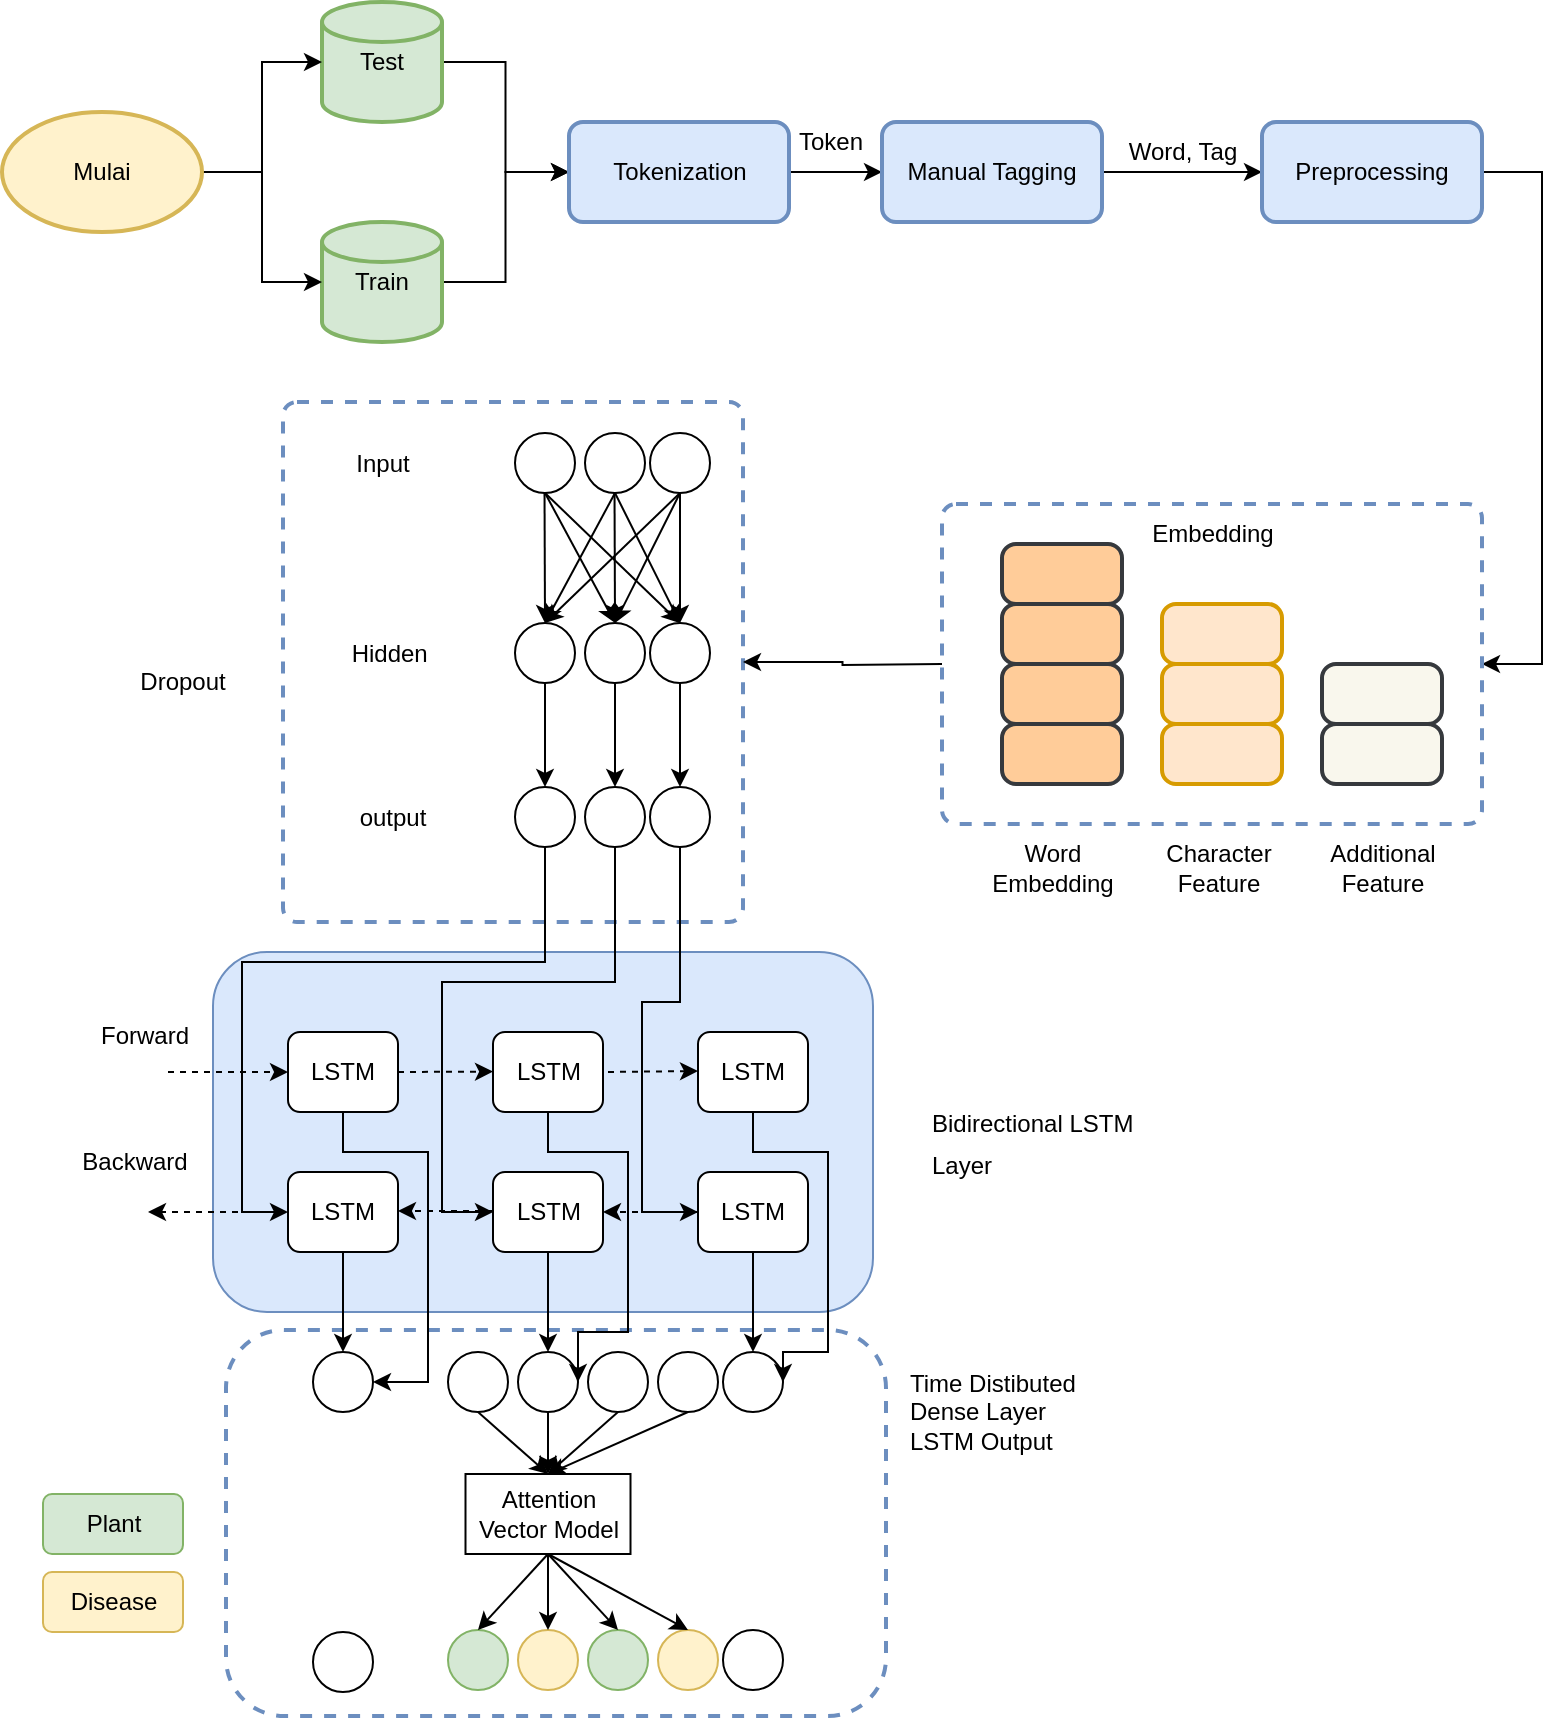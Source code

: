 <mxfile version="20.1.1" type="google"><diagram id="WOP3YmPc7tEq2vHC5dIY" name="Page-1"><mxGraphModel grid="1" page="1" gridSize="10" guides="1" tooltips="1" connect="1" arrows="1" fold="1" pageScale="1" pageWidth="827" pageHeight="1169" math="0" shadow="0"><root><mxCell id="0"/><mxCell id="1" parent="0"/><mxCell id="qKGQTjoYKucu6O2Z7abk-1" value="" style="rounded=1;whiteSpace=wrap;html=1;absoluteArcSize=1;arcSize=14;strokeWidth=2;fillColor=none;strokeColor=#6c8ebf;dashed=1;" vertex="1" parent="1"><mxGeometry x="160.5" y="220" width="230" height="260" as="geometry"/></mxCell><mxCell id="qKGQTjoYKucu6O2Z7abk-2" style="edgeStyle=orthogonalEdgeStyle;rounded=0;orthogonalLoop=1;jettySize=auto;html=1;" edge="1" parent="1" source="qKGQTjoYKucu6O2Z7abk-3" target="qKGQTjoYKucu6O2Z7abk-7"><mxGeometry relative="1" as="geometry"/></mxCell><mxCell id="qKGQTjoYKucu6O2Z7abk-3" value="Test" style="strokeWidth=2;html=1;shape=mxgraph.flowchart.database;whiteSpace=wrap;fillColor=#d5e8d4;strokeColor=#82b366;" vertex="1" parent="1"><mxGeometry x="180" y="20" width="60" height="60" as="geometry"/></mxCell><mxCell id="qKGQTjoYKucu6O2Z7abk-4" style="edgeStyle=orthogonalEdgeStyle;rounded=0;orthogonalLoop=1;jettySize=auto;html=1;entryX=0;entryY=0.5;entryDx=0;entryDy=0;" edge="1" parent="1" source="qKGQTjoYKucu6O2Z7abk-5" target="qKGQTjoYKucu6O2Z7abk-7"><mxGeometry relative="1" as="geometry"/></mxCell><mxCell id="qKGQTjoYKucu6O2Z7abk-5" value="Train" style="strokeWidth=2;html=1;shape=mxgraph.flowchart.database;whiteSpace=wrap;fillColor=#d5e8d4;strokeColor=#82b366;" vertex="1" parent="1"><mxGeometry x="180" y="130" width="60" height="60" as="geometry"/></mxCell><mxCell id="qKGQTjoYKucu6O2Z7abk-6" value="" style="edgeStyle=orthogonalEdgeStyle;rounded=0;orthogonalLoop=1;jettySize=auto;html=1;" edge="1" parent="1" source="qKGQTjoYKucu6O2Z7abk-7" target="qKGQTjoYKucu6O2Z7abk-9"><mxGeometry relative="1" as="geometry"/></mxCell><mxCell id="qKGQTjoYKucu6O2Z7abk-7" value="Tokenization" style="rounded=1;whiteSpace=wrap;html=1;absoluteArcSize=1;arcSize=14;strokeWidth=2;fillColor=#dae8fc;strokeColor=#6c8ebf;" vertex="1" parent="1"><mxGeometry x="303.5" y="80" width="110" height="50" as="geometry"/></mxCell><mxCell id="qKGQTjoYKucu6O2Z7abk-8" value="" style="edgeStyle=orthogonalEdgeStyle;rounded=0;orthogonalLoop=1;jettySize=auto;html=1;" edge="1" parent="1" source="qKGQTjoYKucu6O2Z7abk-9"><mxGeometry relative="1" as="geometry"><mxPoint x="650" y="105" as="targetPoint"/></mxGeometry></mxCell><mxCell id="qKGQTjoYKucu6O2Z7abk-9" value="Manual Tagging" style="rounded=1;whiteSpace=wrap;html=1;absoluteArcSize=1;arcSize=14;strokeWidth=2;fillColor=#dae8fc;strokeColor=#6c8ebf;" vertex="1" parent="1"><mxGeometry x="460" y="80" width="110" height="50" as="geometry"/></mxCell><mxCell id="qKGQTjoYKucu6O2Z7abk-10" style="edgeStyle=orthogonalEdgeStyle;rounded=0;orthogonalLoop=1;jettySize=auto;html=1;" edge="1" parent="1" target="qKGQTjoYKucu6O2Z7abk-1"><mxGeometry relative="1" as="geometry"><mxPoint x="490" y="351" as="sourcePoint"/></mxGeometry></mxCell><mxCell id="qKGQTjoYKucu6O2Z7abk-11" value="" style="rounded=1;whiteSpace=wrap;html=1;absoluteArcSize=1;arcSize=14;strokeWidth=2;fillColor=#ffcc99;strokeColor=#36393d;" vertex="1" parent="1"><mxGeometry x="520" y="291" width="60" height="30" as="geometry"/></mxCell><mxCell id="qKGQTjoYKucu6O2Z7abk-12" value="" style="rounded=1;whiteSpace=wrap;html=1;absoluteArcSize=1;arcSize=14;strokeWidth=2;fillColor=#ffcc99;strokeColor=#36393d;" vertex="1" parent="1"><mxGeometry x="520" y="321" width="60" height="30" as="geometry"/></mxCell><mxCell id="qKGQTjoYKucu6O2Z7abk-13" value="" style="rounded=1;whiteSpace=wrap;html=1;absoluteArcSize=1;arcSize=14;strokeWidth=2;fillColor=#ffcc99;strokeColor=#36393d;" vertex="1" parent="1"><mxGeometry x="520" y="351" width="60" height="30" as="geometry"/></mxCell><mxCell id="qKGQTjoYKucu6O2Z7abk-14" value="" style="rounded=1;whiteSpace=wrap;html=1;absoluteArcSize=1;arcSize=14;strokeWidth=2;fillColor=#ffcc99;strokeColor=#36393d;" vertex="1" parent="1"><mxGeometry x="520" y="381" width="60" height="30" as="geometry"/></mxCell><mxCell id="qKGQTjoYKucu6O2Z7abk-15" value="" style="rounded=1;whiteSpace=wrap;html=1;absoluteArcSize=1;arcSize=14;strokeWidth=2;fillColor=#ffe6cc;strokeColor=#d79b00;" vertex="1" parent="1"><mxGeometry x="600" y="321" width="60" height="30" as="geometry"/></mxCell><mxCell id="qKGQTjoYKucu6O2Z7abk-16" value="" style="rounded=1;whiteSpace=wrap;html=1;absoluteArcSize=1;arcSize=14;strokeWidth=2;fillColor=#ffe6cc;strokeColor=#d79b00;" vertex="1" parent="1"><mxGeometry x="600" y="351" width="60" height="30" as="geometry"/></mxCell><mxCell id="qKGQTjoYKucu6O2Z7abk-17" value="" style="rounded=1;whiteSpace=wrap;html=1;absoluteArcSize=1;arcSize=14;strokeWidth=2;fillColor=#ffe6cc;strokeColor=#d79b00;" vertex="1" parent="1"><mxGeometry x="600" y="381" width="60" height="30" as="geometry"/></mxCell><mxCell id="qKGQTjoYKucu6O2Z7abk-18" value="" style="rounded=1;whiteSpace=wrap;html=1;absoluteArcSize=1;arcSize=14;strokeWidth=2;fillColor=#f9f7ed;strokeColor=#36393d;" vertex="1" parent="1"><mxGeometry x="680" y="351" width="60" height="30" as="geometry"/></mxCell><mxCell id="qKGQTjoYKucu6O2Z7abk-19" value="" style="rounded=1;whiteSpace=wrap;html=1;absoluteArcSize=1;arcSize=14;strokeWidth=2;fillColor=#f9f7ed;strokeColor=#36393d;" vertex="1" parent="1"><mxGeometry x="680" y="381" width="60" height="30" as="geometry"/></mxCell><mxCell id="qKGQTjoYKucu6O2Z7abk-20" value="" style="ellipse;whiteSpace=wrap;html=1;aspect=fixed;" vertex="1" parent="1"><mxGeometry x="276.5" y="235.5" width="30" height="30" as="geometry"/></mxCell><mxCell id="qKGQTjoYKucu6O2Z7abk-21" value="" style="ellipse;whiteSpace=wrap;html=1;aspect=fixed;" vertex="1" parent="1"><mxGeometry x="311.5" y="235.5" width="30" height="30" as="geometry"/></mxCell><mxCell id="qKGQTjoYKucu6O2Z7abk-22" value="" style="ellipse;whiteSpace=wrap;html=1;aspect=fixed;" vertex="1" parent="1"><mxGeometry x="344" y="235.5" width="30" height="30" as="geometry"/></mxCell><mxCell id="qKGQTjoYKucu6O2Z7abk-23" style="edgeStyle=orthogonalEdgeStyle;rounded=0;orthogonalLoop=1;jettySize=auto;html=1;" edge="1" parent="1" source="qKGQTjoYKucu6O2Z7abk-24" target="qKGQTjoYKucu6O2Z7abk-29"><mxGeometry relative="1" as="geometry"/></mxCell><mxCell id="qKGQTjoYKucu6O2Z7abk-24" value="" style="ellipse;whiteSpace=wrap;html=1;aspect=fixed;" vertex="1" parent="1"><mxGeometry x="276.5" y="330.5" width="30" height="30" as="geometry"/></mxCell><mxCell id="qKGQTjoYKucu6O2Z7abk-25" style="edgeStyle=orthogonalEdgeStyle;rounded=0;orthogonalLoop=1;jettySize=auto;html=1;" edge="1" parent="1" source="qKGQTjoYKucu6O2Z7abk-26" target="qKGQTjoYKucu6O2Z7abk-30"><mxGeometry relative="1" as="geometry"/></mxCell><mxCell id="qKGQTjoYKucu6O2Z7abk-26" value="" style="ellipse;whiteSpace=wrap;html=1;aspect=fixed;" vertex="1" parent="1"><mxGeometry x="311.5" y="330.5" width="30" height="30" as="geometry"/></mxCell><mxCell id="qKGQTjoYKucu6O2Z7abk-27" style="edgeStyle=orthogonalEdgeStyle;rounded=0;orthogonalLoop=1;jettySize=auto;html=1;" edge="1" parent="1" source="qKGQTjoYKucu6O2Z7abk-28" target="qKGQTjoYKucu6O2Z7abk-31"><mxGeometry relative="1" as="geometry"/></mxCell><mxCell id="qKGQTjoYKucu6O2Z7abk-28" value="" style="ellipse;whiteSpace=wrap;html=1;aspect=fixed;" vertex="1" parent="1"><mxGeometry x="344" y="330.5" width="30" height="30" as="geometry"/></mxCell><mxCell id="qKGQTjoYKucu6O2Z7abk-29" value="" style="ellipse;whiteSpace=wrap;html=1;aspect=fixed;" vertex="1" parent="1"><mxGeometry x="276.5" y="412.5" width="30" height="30" as="geometry"/></mxCell><mxCell id="qKGQTjoYKucu6O2Z7abk-30" value="" style="ellipse;whiteSpace=wrap;html=1;aspect=fixed;" vertex="1" parent="1"><mxGeometry x="311.5" y="412.5" width="30" height="30" as="geometry"/></mxCell><mxCell id="qKGQTjoYKucu6O2Z7abk-31" value="" style="ellipse;whiteSpace=wrap;html=1;aspect=fixed;" vertex="1" parent="1"><mxGeometry x="344" y="412.5" width="30" height="30" as="geometry"/></mxCell><mxCell id="qKGQTjoYKucu6O2Z7abk-32" style="edgeStyle=orthogonalEdgeStyle;rounded=0;orthogonalLoop=1;jettySize=auto;html=1;entryX=0;entryY=0.5;entryDx=0;entryDy=0;entryPerimeter=0;" edge="1" parent="1" source="qKGQTjoYKucu6O2Z7abk-34" target="qKGQTjoYKucu6O2Z7abk-3"><mxGeometry relative="1" as="geometry"/></mxCell><mxCell id="qKGQTjoYKucu6O2Z7abk-33" style="edgeStyle=orthogonalEdgeStyle;rounded=0;orthogonalLoop=1;jettySize=auto;html=1;entryX=0;entryY=0.5;entryDx=0;entryDy=0;entryPerimeter=0;" edge="1" parent="1" source="qKGQTjoYKucu6O2Z7abk-34" target="qKGQTjoYKucu6O2Z7abk-5"><mxGeometry relative="1" as="geometry"/></mxCell><mxCell id="qKGQTjoYKucu6O2Z7abk-34" value="Mulai" style="strokeWidth=2;html=1;shape=mxgraph.flowchart.start_1;whiteSpace=wrap;fillColor=#fff2cc;strokeColor=#d6b656;" vertex="1" parent="1"><mxGeometry x="20" y="75" width="100" height="60" as="geometry"/></mxCell><mxCell id="qKGQTjoYKucu6O2Z7abk-35" value="" style="endArrow=classic;html=1;rounded=0;exitX=0.5;exitY=1;exitDx=0;exitDy=0;" edge="1" parent="1" source="qKGQTjoYKucu6O2Z7abk-22" target="qKGQTjoYKucu6O2Z7abk-28"><mxGeometry width="50" height="50" relative="1" as="geometry"><mxPoint x="478.5" y="460" as="sourcePoint"/><mxPoint x="528.5" y="410" as="targetPoint"/></mxGeometry></mxCell><mxCell id="qKGQTjoYKucu6O2Z7abk-36" value="" style="endArrow=classic;html=1;rounded=0;exitX=0.5;exitY=1;exitDx=0;exitDy=0;entryX=0.5;entryY=0;entryDx=0;entryDy=0;" edge="1" parent="1" target="qKGQTjoYKucu6O2Z7abk-26"><mxGeometry width="50" height="50" relative="1" as="geometry"><mxPoint x="326.26" y="265.5" as="sourcePoint"/><mxPoint x="326.26" y="359.5" as="targetPoint"/></mxGeometry></mxCell><mxCell id="qKGQTjoYKucu6O2Z7abk-37" value="" style="endArrow=classic;html=1;rounded=0;exitX=0.5;exitY=1;exitDx=0;exitDy=0;" edge="1" parent="1" target="qKGQTjoYKucu6O2Z7abk-24"><mxGeometry width="50" height="50" relative="1" as="geometry"><mxPoint x="291.26" y="265.5" as="sourcePoint"/><mxPoint x="291.26" y="359.5" as="targetPoint"/></mxGeometry></mxCell><mxCell id="qKGQTjoYKucu6O2Z7abk-38" value="" style="endArrow=classic;html=1;rounded=0;exitX=0.5;exitY=1;exitDx=0;exitDy=0;entryX=0.5;entryY=0;entryDx=0;entryDy=0;" edge="1" parent="1" source="qKGQTjoYKucu6O2Z7abk-22" target="qKGQTjoYKucu6O2Z7abk-26"><mxGeometry width="50" height="50" relative="1" as="geometry"><mxPoint x="429" y="335.5" as="sourcePoint"/><mxPoint x="429" y="429.5" as="targetPoint"/></mxGeometry></mxCell><mxCell id="qKGQTjoYKucu6O2Z7abk-39" value="" style="endArrow=classic;html=1;rounded=0;exitX=0.5;exitY=1;exitDx=0;exitDy=0;entryX=0.5;entryY=0;entryDx=0;entryDy=0;" edge="1" parent="1" source="qKGQTjoYKucu6O2Z7abk-22" target="qKGQTjoYKucu6O2Z7abk-24"><mxGeometry width="50" height="50" relative="1" as="geometry"><mxPoint x="439" y="345.5" as="sourcePoint"/><mxPoint x="439" y="439.5" as="targetPoint"/></mxGeometry></mxCell><mxCell id="qKGQTjoYKucu6O2Z7abk-40" value="" style="endArrow=classic;html=1;rounded=0;exitX=0.5;exitY=1;exitDx=0;exitDy=0;entryX=0.5;entryY=0;entryDx=0;entryDy=0;" edge="1" parent="1" source="qKGQTjoYKucu6O2Z7abk-21" target="qKGQTjoYKucu6O2Z7abk-28"><mxGeometry width="50" height="50" relative="1" as="geometry"><mxPoint x="428.5" y="293.5" as="sourcePoint"/><mxPoint x="428.5" y="387.5" as="targetPoint"/></mxGeometry></mxCell><mxCell id="qKGQTjoYKucu6O2Z7abk-41" value="" style="endArrow=classic;html=1;rounded=0;exitX=0.5;exitY=1;exitDx=0;exitDy=0;entryX=0.5;entryY=0;entryDx=0;entryDy=0;" edge="1" parent="1" source="qKGQTjoYKucu6O2Z7abk-21" target="qKGQTjoYKucu6O2Z7abk-24"><mxGeometry width="50" height="50" relative="1" as="geometry"><mxPoint x="448.5" y="293.5" as="sourcePoint"/><mxPoint x="448.5" y="387.5" as="targetPoint"/></mxGeometry></mxCell><mxCell id="qKGQTjoYKucu6O2Z7abk-42" value="" style="endArrow=classic;html=1;rounded=0;exitX=0.5;exitY=1;exitDx=0;exitDy=0;entryX=0.5;entryY=0;entryDx=0;entryDy=0;" edge="1" parent="1" source="qKGQTjoYKucu6O2Z7abk-20" target="qKGQTjoYKucu6O2Z7abk-28"><mxGeometry width="50" height="50" relative="1" as="geometry"><mxPoint x="498.5" y="343.5" as="sourcePoint"/><mxPoint x="498.5" y="437.5" as="targetPoint"/></mxGeometry></mxCell><mxCell id="qKGQTjoYKucu6O2Z7abk-43" value="" style="endArrow=classic;html=1;rounded=0;exitX=0.5;exitY=1;exitDx=0;exitDy=0;entryX=0.5;entryY=0;entryDx=0;entryDy=0;" edge="1" parent="1" source="qKGQTjoYKucu6O2Z7abk-20" target="qKGQTjoYKucu6O2Z7abk-26"><mxGeometry width="50" height="50" relative="1" as="geometry"><mxPoint x="508.5" y="353.5" as="sourcePoint"/><mxPoint x="508.5" y="447.5" as="targetPoint"/></mxGeometry></mxCell><mxCell id="qKGQTjoYKucu6O2Z7abk-44" value="output" style="text;html=1;align=center;verticalAlign=middle;resizable=0;points=[];autosize=1;strokeColor=none;fillColor=none;" vertex="1" parent="1"><mxGeometry x="184.75" y="412.5" width="60" height="30" as="geometry"/></mxCell><mxCell id="qKGQTjoYKucu6O2Z7abk-45" value="Hidden&amp;nbsp;" style="text;html=1;align=center;verticalAlign=middle;resizable=0;points=[];autosize=1;strokeColor=none;fillColor=none;" vertex="1" parent="1"><mxGeometry x="184.75" y="330.5" width="60" height="30" as="geometry"/></mxCell><mxCell id="qKGQTjoYKucu6O2Z7abk-46" value="Input" style="text;html=1;align=center;verticalAlign=middle;resizable=0;points=[];autosize=1;strokeColor=none;fillColor=none;" vertex="1" parent="1"><mxGeometry x="184.75" y="235.5" width="50" height="30" as="geometry"/></mxCell><mxCell id="qKGQTjoYKucu6O2Z7abk-47" value="Word&lt;br&gt;Embedding" style="text;html=1;align=center;verticalAlign=middle;resizable=0;points=[];autosize=1;strokeColor=none;fillColor=none;" vertex="1" parent="1"><mxGeometry x="505" y="433" width="80" height="40" as="geometry"/></mxCell><mxCell id="qKGQTjoYKucu6O2Z7abk-48" value="Character&lt;br&gt;Feature" style="text;html=1;align=center;verticalAlign=middle;resizable=0;points=[];autosize=1;strokeColor=none;fillColor=none;" vertex="1" parent="1"><mxGeometry x="588.25" y="433" width="80" height="40" as="geometry"/></mxCell><mxCell id="qKGQTjoYKucu6O2Z7abk-49" value="Additional&lt;br&gt;Feature" style="text;html=1;align=center;verticalAlign=middle;resizable=0;points=[];autosize=1;strokeColor=none;fillColor=none;" vertex="1" parent="1"><mxGeometry x="670" y="433" width="80" height="40" as="geometry"/></mxCell><mxCell id="qKGQTjoYKucu6O2Z7abk-50" value="Embedding" style="text;html=1;align=center;verticalAlign=middle;resizable=0;points=[];autosize=1;strokeColor=none;fillColor=none;" vertex="1" parent="1"><mxGeometry x="585" y="271" width="80" height="30" as="geometry"/></mxCell><mxCell id="qKGQTjoYKucu6O2Z7abk-51" value="Token" style="text;html=1;align=center;verticalAlign=middle;resizable=0;points=[];autosize=1;strokeColor=none;fillColor=none;" vertex="1" parent="1"><mxGeometry x="404.25" y="75" width="60" height="30" as="geometry"/></mxCell><mxCell id="qKGQTjoYKucu6O2Z7abk-52" value="Word, Tag" style="text;html=1;align=center;verticalAlign=middle;resizable=0;points=[];autosize=1;strokeColor=none;fillColor=none;" vertex="1" parent="1"><mxGeometry x="570" y="80" width="80" height="30" as="geometry"/></mxCell><mxCell id="qKGQTjoYKucu6O2Z7abk-53" value="" style="rounded=1;whiteSpace=wrap;html=1;fontSize=12;dashed=1;fillColor=none;strokeColor=#6c8ebf;strokeWidth=2;" vertex="1" parent="1"><mxGeometry x="132" y="684" width="330" height="193" as="geometry"/></mxCell><mxCell id="qKGQTjoYKucu6O2Z7abk-54" value="" style="rounded=1;whiteSpace=wrap;html=1;fillColor=#dae8fc;strokeColor=#6c8ebf;" vertex="1" parent="1"><mxGeometry x="125.5" y="495" width="330" height="180" as="geometry"/></mxCell><mxCell id="qKGQTjoYKucu6O2Z7abk-55" style="edgeStyle=orthogonalEdgeStyle;rounded=0;orthogonalLoop=1;jettySize=auto;html=1;entryX=1;entryY=0.5;entryDx=0;entryDy=0;" edge="1" parent="1" source="qKGQTjoYKucu6O2Z7abk-56" target="qKGQTjoYKucu6O2Z7abk-71"><mxGeometry relative="1" as="geometry"><Array as="points"><mxPoint x="190" y="595"/><mxPoint x="233" y="595"/><mxPoint x="233" y="710"/></Array></mxGeometry></mxCell><mxCell id="qKGQTjoYKucu6O2Z7abk-56" value="LSTM" style="rounded=1;whiteSpace=wrap;html=1;" vertex="1" parent="1"><mxGeometry x="163" y="535" width="55" height="40" as="geometry"/></mxCell><mxCell id="qKGQTjoYKucu6O2Z7abk-57" style="edgeStyle=orthogonalEdgeStyle;rounded=0;orthogonalLoop=1;jettySize=auto;html=1;entryX=0.5;entryY=0;entryDx=0;entryDy=0;" edge="1" parent="1" source="qKGQTjoYKucu6O2Z7abk-58" target="qKGQTjoYKucu6O2Z7abk-71"><mxGeometry relative="1" as="geometry"/></mxCell><mxCell id="qKGQTjoYKucu6O2Z7abk-58" value="LSTM" style="rounded=1;whiteSpace=wrap;html=1;" vertex="1" parent="1"><mxGeometry x="163" y="605" width="55" height="40" as="geometry"/></mxCell><mxCell id="qKGQTjoYKucu6O2Z7abk-59" value="LSTM" style="rounded=1;whiteSpace=wrap;html=1;" vertex="1" parent="1"><mxGeometry x="265.5" y="535" width="55" height="40" as="geometry"/></mxCell><mxCell id="qKGQTjoYKucu6O2Z7abk-60" style="edgeStyle=orthogonalEdgeStyle;rounded=0;orthogonalLoop=1;jettySize=auto;html=1;entryX=0.5;entryY=0;entryDx=0;entryDy=0;" edge="1" parent="1" source="qKGQTjoYKucu6O2Z7abk-61" target="qKGQTjoYKucu6O2Z7abk-74"><mxGeometry relative="1" as="geometry"/></mxCell><mxCell id="qKGQTjoYKucu6O2Z7abk-61" value="LSTM" style="rounded=1;whiteSpace=wrap;html=1;" vertex="1" parent="1"><mxGeometry x="265.5" y="605" width="55" height="40" as="geometry"/></mxCell><mxCell id="qKGQTjoYKucu6O2Z7abk-62" value="LSTM" style="rounded=1;whiteSpace=wrap;html=1;" vertex="1" parent="1"><mxGeometry x="368" y="535" width="55" height="40" as="geometry"/></mxCell><mxCell id="qKGQTjoYKucu6O2Z7abk-63" style="edgeStyle=orthogonalEdgeStyle;rounded=0;orthogonalLoop=1;jettySize=auto;html=1;" edge="1" parent="1" source="qKGQTjoYKucu6O2Z7abk-64" target="qKGQTjoYKucu6O2Z7abk-75"><mxGeometry relative="1" as="geometry"/></mxCell><mxCell id="qKGQTjoYKucu6O2Z7abk-64" value="LSTM" style="rounded=1;whiteSpace=wrap;html=1;" vertex="1" parent="1"><mxGeometry x="368" y="605" width="55" height="40" as="geometry"/></mxCell><mxCell id="qKGQTjoYKucu6O2Z7abk-65" value="" style="endArrow=classic;html=1;rounded=0;entryX=0;entryY=0.5;entryDx=0;entryDy=0;dashed=1;" edge="1" parent="1" target="qKGQTjoYKucu6O2Z7abk-56"><mxGeometry width="50" height="50" relative="1" as="geometry"><mxPoint x="103" y="555" as="sourcePoint"/><mxPoint x="183" y="535" as="targetPoint"/></mxGeometry></mxCell><mxCell id="qKGQTjoYKucu6O2Z7abk-66" value="" style="endArrow=classic;html=1;rounded=0;entryX=0;entryY=0.5;entryDx=0;entryDy=0;dashed=1;exitX=1;exitY=0.5;exitDx=0;exitDy=0;" edge="1" parent="1" source="qKGQTjoYKucu6O2Z7abk-56"><mxGeometry width="50" height="50" relative="1" as="geometry"><mxPoint x="223" y="555" as="sourcePoint"/><mxPoint x="265.5" y="554.8" as="targetPoint"/></mxGeometry></mxCell><mxCell id="qKGQTjoYKucu6O2Z7abk-67" value="" style="endArrow=classic;html=1;rounded=0;entryX=0;entryY=0.5;entryDx=0;entryDy=0;dashed=1;" edge="1" parent="1"><mxGeometry width="50" height="50" relative="1" as="geometry"><mxPoint x="323" y="555" as="sourcePoint"/><mxPoint x="368" y="554.5" as="targetPoint"/></mxGeometry></mxCell><mxCell id="qKGQTjoYKucu6O2Z7abk-68" value="" style="endArrow=classic;html=1;rounded=0;entryX=1;entryY=0.5;entryDx=0;entryDy=0;dashed=1;exitX=0;exitY=0.5;exitDx=0;exitDy=0;" edge="1" parent="1" source="qKGQTjoYKucu6O2Z7abk-64" target="qKGQTjoYKucu6O2Z7abk-61"><mxGeometry width="50" height="50" relative="1" as="geometry"><mxPoint x="333" y="565" as="sourcePoint"/><mxPoint x="378" y="564.5" as="targetPoint"/></mxGeometry></mxCell><mxCell id="qKGQTjoYKucu6O2Z7abk-69" value="" style="endArrow=classic;html=1;rounded=0;entryX=1;entryY=0.5;entryDx=0;entryDy=0;dashed=1;exitX=0;exitY=0.5;exitDx=0;exitDy=0;" edge="1" parent="1"><mxGeometry width="50" height="50" relative="1" as="geometry"><mxPoint x="265.5" y="624.5" as="sourcePoint"/><mxPoint x="218" y="624.5" as="targetPoint"/></mxGeometry></mxCell><mxCell id="qKGQTjoYKucu6O2Z7abk-70" value="" style="endArrow=classic;html=1;rounded=0;dashed=1;exitX=0;exitY=0.5;exitDx=0;exitDy=0;" edge="1" parent="1"><mxGeometry width="50" height="50" relative="1" as="geometry"><mxPoint x="162" y="625" as="sourcePoint"/><mxPoint x="93" y="625" as="targetPoint"/></mxGeometry></mxCell><mxCell id="qKGQTjoYKucu6O2Z7abk-71" value="" style="ellipse;whiteSpace=wrap;html=1;aspect=fixed;" vertex="1" parent="1"><mxGeometry x="175.5" y="695" width="30" height="30" as="geometry"/></mxCell><mxCell id="qKGQTjoYKucu6O2Z7abk-72" value="" style="ellipse;whiteSpace=wrap;html=1;aspect=fixed;" vertex="1" parent="1"><mxGeometry x="313" y="695" width="30" height="30" as="geometry"/></mxCell><mxCell id="qKGQTjoYKucu6O2Z7abk-73" value="" style="ellipse;whiteSpace=wrap;html=1;aspect=fixed;" vertex="1" parent="1"><mxGeometry x="348" y="695" width="30" height="30" as="geometry"/></mxCell><mxCell id="qKGQTjoYKucu6O2Z7abk-74" value="" style="ellipse;whiteSpace=wrap;html=1;aspect=fixed;" vertex="1" parent="1"><mxGeometry x="278" y="695" width="30" height="30" as="geometry"/></mxCell><mxCell id="qKGQTjoYKucu6O2Z7abk-75" value="" style="ellipse;whiteSpace=wrap;html=1;aspect=fixed;" vertex="1" parent="1"><mxGeometry x="380.5" y="695" width="30" height="30" as="geometry"/></mxCell><mxCell id="qKGQTjoYKucu6O2Z7abk-76" value="" style="ellipse;whiteSpace=wrap;html=1;aspect=fixed;" vertex="1" parent="1"><mxGeometry x="243" y="695" width="30" height="30" as="geometry"/></mxCell><mxCell id="qKGQTjoYKucu6O2Z7abk-77" style="edgeStyle=orthogonalEdgeStyle;rounded=0;orthogonalLoop=1;jettySize=auto;html=1;entryX=1;entryY=0.5;entryDx=0;entryDy=0;" edge="1" parent="1" source="qKGQTjoYKucu6O2Z7abk-59" target="qKGQTjoYKucu6O2Z7abk-74"><mxGeometry relative="1" as="geometry"><Array as="points"><mxPoint x="293" y="595"/><mxPoint x="333" y="595"/><mxPoint x="333" y="685"/><mxPoint x="308" y="685"/></Array></mxGeometry></mxCell><mxCell id="qKGQTjoYKucu6O2Z7abk-78" style="edgeStyle=orthogonalEdgeStyle;rounded=0;orthogonalLoop=1;jettySize=auto;html=1;entryX=1;entryY=0.5;entryDx=0;entryDy=0;" edge="1" parent="1" source="qKGQTjoYKucu6O2Z7abk-62" target="qKGQTjoYKucu6O2Z7abk-75"><mxGeometry relative="1" as="geometry"><Array as="points"><mxPoint x="396" y="595"/><mxPoint x="433" y="595"/><mxPoint x="433" y="695"/><mxPoint x="410" y="695"/></Array></mxGeometry></mxCell><mxCell id="qKGQTjoYKucu6O2Z7abk-79" value="&lt;font style=&quot;font-size: 12px;&quot;&gt;Bidirectional LSTM&lt;br&gt;Layer&lt;br&gt;&lt;/font&gt;" style="text;html=1;align=left;verticalAlign=middle;resizable=0;points=[];autosize=1;strokeColor=none;fillColor=none;fontSize=17;" vertex="1" parent="1"><mxGeometry x="483" y="565" width="120" height="50" as="geometry"/></mxCell><mxCell id="qKGQTjoYKucu6O2Z7abk-80" value="Time Distibuted &lt;br&gt;Dense Layer&lt;br&gt;LSTM Output" style="text;html=1;align=left;verticalAlign=middle;resizable=0;points=[];autosize=1;strokeColor=none;fillColor=none;fontSize=12;" vertex="1" parent="1"><mxGeometry x="472" y="695" width="110" height="60" as="geometry"/></mxCell><mxCell id="qKGQTjoYKucu6O2Z7abk-81" value="Attention Vector Model" style="rounded=0;whiteSpace=wrap;html=1;fontSize=12;" vertex="1" parent="1"><mxGeometry x="251.75" y="756" width="82.5" height="40" as="geometry"/></mxCell><mxCell id="qKGQTjoYKucu6O2Z7abk-82" value="Forward" style="text;html=1;align=center;verticalAlign=middle;resizable=0;points=[];autosize=1;strokeColor=none;fillColor=none;fontSize=12;" vertex="1" parent="1"><mxGeometry x="55.5" y="522" width="70" height="30" as="geometry"/></mxCell><mxCell id="qKGQTjoYKucu6O2Z7abk-83" value="Backward" style="text;html=1;align=center;verticalAlign=middle;resizable=0;points=[];autosize=1;strokeColor=none;fillColor=none;fontSize=12;" vertex="1" parent="1"><mxGeometry x="45.5" y="585" width="80" height="30" as="geometry"/></mxCell><mxCell id="qKGQTjoYKucu6O2Z7abk-84" value="" style="ellipse;whiteSpace=wrap;html=1;aspect=fixed;" vertex="1" parent="1"><mxGeometry x="175.5" y="835" width="30" height="30" as="geometry"/></mxCell><mxCell id="qKGQTjoYKucu6O2Z7abk-85" value="" style="ellipse;whiteSpace=wrap;html=1;aspect=fixed;fillColor=#d5e8d4;strokeColor=#82b366;" vertex="1" parent="1"><mxGeometry x="313" y="834" width="30" height="30" as="geometry"/></mxCell><mxCell id="qKGQTjoYKucu6O2Z7abk-86" value="" style="ellipse;whiteSpace=wrap;html=1;aspect=fixed;fillColor=#fff2cc;strokeColor=#d6b656;" vertex="1" parent="1"><mxGeometry x="348" y="834" width="30" height="30" as="geometry"/></mxCell><mxCell id="qKGQTjoYKucu6O2Z7abk-87" value="" style="ellipse;whiteSpace=wrap;html=1;aspect=fixed;fillColor=#fff2cc;strokeColor=#d6b656;" vertex="1" parent="1"><mxGeometry x="278" y="834" width="30" height="30" as="geometry"/></mxCell><mxCell id="qKGQTjoYKucu6O2Z7abk-88" value="" style="ellipse;whiteSpace=wrap;html=1;aspect=fixed;" vertex="1" parent="1"><mxGeometry x="380.5" y="834" width="30" height="30" as="geometry"/></mxCell><mxCell id="qKGQTjoYKucu6O2Z7abk-89" value="" style="ellipse;whiteSpace=wrap;html=1;aspect=fixed;fillColor=#d5e8d4;strokeColor=#82b366;" vertex="1" parent="1"><mxGeometry x="243" y="834" width="30" height="30" as="geometry"/></mxCell><mxCell id="qKGQTjoYKucu6O2Z7abk-90" value="" style="endArrow=classic;html=1;rounded=0;fontSize=12;exitX=0.5;exitY=1;exitDx=0;exitDy=0;entryX=0.5;entryY=0;entryDx=0;entryDy=0;" edge="1" parent="1" source="qKGQTjoYKucu6O2Z7abk-73" target="qKGQTjoYKucu6O2Z7abk-81"><mxGeometry width="50" height="50" relative="1" as="geometry"><mxPoint x="338" y="806" as="sourcePoint"/><mxPoint x="388" y="756" as="targetPoint"/></mxGeometry></mxCell><mxCell id="qKGQTjoYKucu6O2Z7abk-91" value="" style="endArrow=classic;html=1;rounded=0;fontSize=12;exitX=0.5;exitY=1;exitDx=0;exitDy=0;entryX=0.5;entryY=0;entryDx=0;entryDy=0;" edge="1" parent="1" source="qKGQTjoYKucu6O2Z7abk-72" target="qKGQTjoYKucu6O2Z7abk-81"><mxGeometry width="50" height="50" relative="1" as="geometry"><mxPoint x="348" y="816" as="sourcePoint"/><mxPoint x="398" y="766" as="targetPoint"/></mxGeometry></mxCell><mxCell id="qKGQTjoYKucu6O2Z7abk-92" value="" style="endArrow=classic;html=1;rounded=0;fontSize=12;exitX=0.5;exitY=1;exitDx=0;exitDy=0;entryX=0.5;entryY=0;entryDx=0;entryDy=0;" edge="1" parent="1" source="qKGQTjoYKucu6O2Z7abk-74" target="qKGQTjoYKucu6O2Z7abk-81"><mxGeometry width="50" height="50" relative="1" as="geometry"><mxPoint x="358" y="826" as="sourcePoint"/><mxPoint x="408" y="776" as="targetPoint"/></mxGeometry></mxCell><mxCell id="qKGQTjoYKucu6O2Z7abk-93" value="" style="endArrow=classic;html=1;rounded=0;fontSize=12;exitX=0.5;exitY=1;exitDx=0;exitDy=0;entryX=0.5;entryY=0;entryDx=0;entryDy=0;" edge="1" parent="1" source="qKGQTjoYKucu6O2Z7abk-76" target="qKGQTjoYKucu6O2Z7abk-81"><mxGeometry width="50" height="50" relative="1" as="geometry"><mxPoint x="368" y="836" as="sourcePoint"/><mxPoint x="418" y="786" as="targetPoint"/></mxGeometry></mxCell><mxCell id="qKGQTjoYKucu6O2Z7abk-94" value="" style="endArrow=classic;html=1;rounded=0;fontSize=12;exitX=0.5;exitY=1;exitDx=0;exitDy=0;entryX=0.5;entryY=0;entryDx=0;entryDy=0;" edge="1" parent="1" source="qKGQTjoYKucu6O2Z7abk-81" target="qKGQTjoYKucu6O2Z7abk-86"><mxGeometry width="50" height="50" relative="1" as="geometry"><mxPoint x="378" y="846" as="sourcePoint"/><mxPoint x="428" y="796" as="targetPoint"/></mxGeometry></mxCell><mxCell id="qKGQTjoYKucu6O2Z7abk-95" value="" style="endArrow=classic;html=1;rounded=0;fontSize=12;exitX=0.5;exitY=1;exitDx=0;exitDy=0;entryX=0.5;entryY=0;entryDx=0;entryDy=0;" edge="1" parent="1" source="qKGQTjoYKucu6O2Z7abk-81" target="qKGQTjoYKucu6O2Z7abk-85"><mxGeometry width="50" height="50" relative="1" as="geometry"><mxPoint x="388" y="856" as="sourcePoint"/><mxPoint x="438" y="806" as="targetPoint"/></mxGeometry></mxCell><mxCell id="qKGQTjoYKucu6O2Z7abk-96" value="" style="endArrow=classic;html=1;rounded=0;fontSize=12;exitX=0.5;exitY=1;exitDx=0;exitDy=0;entryX=0.5;entryY=0;entryDx=0;entryDy=0;" edge="1" parent="1" source="qKGQTjoYKucu6O2Z7abk-81" target="qKGQTjoYKucu6O2Z7abk-87"><mxGeometry width="50" height="50" relative="1" as="geometry"><mxPoint x="398" y="866" as="sourcePoint"/><mxPoint x="448" y="816" as="targetPoint"/></mxGeometry></mxCell><mxCell id="qKGQTjoYKucu6O2Z7abk-97" value="" style="endArrow=classic;html=1;rounded=0;fontSize=12;exitX=0.5;exitY=1;exitDx=0;exitDy=0;entryX=0.5;entryY=0;entryDx=0;entryDy=0;" edge="1" parent="1" source="qKGQTjoYKucu6O2Z7abk-81" target="qKGQTjoYKucu6O2Z7abk-89"><mxGeometry width="50" height="50" relative="1" as="geometry"><mxPoint x="408" y="876" as="sourcePoint"/><mxPoint x="458" y="826" as="targetPoint"/></mxGeometry></mxCell><mxCell id="qKGQTjoYKucu6O2Z7abk-98" value="Plant" style="rounded=1;whiteSpace=wrap;html=1;fontSize=12;fillColor=#d5e8d4;strokeColor=#82b366;" vertex="1" parent="1"><mxGeometry x="40.5" y="766" width="70" height="30" as="geometry"/></mxCell><mxCell id="qKGQTjoYKucu6O2Z7abk-99" value="Disease" style="rounded=1;whiteSpace=wrap;html=1;fontSize=12;fillColor=#fff2cc;strokeColor=#d6b656;" vertex="1" parent="1"><mxGeometry x="40.5" y="805" width="70" height="30" as="geometry"/></mxCell><mxCell id="qKGQTjoYKucu6O2Z7abk-100" style="edgeStyle=orthogonalEdgeStyle;rounded=0;orthogonalLoop=1;jettySize=auto;html=1;entryX=0;entryY=0.5;entryDx=0;entryDy=0;fontSize=20;exitX=0.5;exitY=1;exitDx=0;exitDy=0;" edge="1" parent="1" source="qKGQTjoYKucu6O2Z7abk-29" target="qKGQTjoYKucu6O2Z7abk-58"><mxGeometry relative="1" as="geometry"><Array as="points"><mxPoint x="292" y="500"/><mxPoint x="140" y="500"/><mxPoint x="140" y="625"/></Array><mxPoint x="277.25" y="571.0" as="sourcePoint"/></mxGeometry></mxCell><mxCell id="qKGQTjoYKucu6O2Z7abk-101" style="edgeStyle=orthogonalEdgeStyle;rounded=0;orthogonalLoop=1;jettySize=auto;html=1;entryX=0;entryY=0.5;entryDx=0;entryDy=0;fontSize=20;exitX=0.5;exitY=1;exitDx=0;exitDy=0;" edge="1" parent="1" source="qKGQTjoYKucu6O2Z7abk-30" target="qKGQTjoYKucu6O2Z7abk-61"><mxGeometry relative="1" as="geometry"><Array as="points"><mxPoint x="326" y="510"/><mxPoint x="240" y="510"/><mxPoint x="240" y="625"/></Array><mxPoint x="379.75" y="571.0" as="sourcePoint"/></mxGeometry></mxCell><mxCell id="qKGQTjoYKucu6O2Z7abk-102" style="edgeStyle=orthogonalEdgeStyle;rounded=0;orthogonalLoop=1;jettySize=auto;html=1;entryX=0;entryY=0.5;entryDx=0;entryDy=0;fontSize=20;exitX=0.5;exitY=1;exitDx=0;exitDy=0;" edge="1" parent="1" source="qKGQTjoYKucu6O2Z7abk-31" target="qKGQTjoYKucu6O2Z7abk-64"><mxGeometry relative="1" as="geometry"><Array as="points"><mxPoint x="359" y="520"/><mxPoint x="340" y="520"/><mxPoint x="340" y="625"/></Array><mxPoint x="483.75" y="571.0" as="sourcePoint"/></mxGeometry></mxCell><mxCell id="qKGQTjoYKucu6O2Z7abk-103" value="Dropout" style="text;html=1;align=center;verticalAlign=middle;resizable=0;points=[];autosize=1;strokeColor=none;fillColor=none;" vertex="1" parent="1"><mxGeometry x="75" y="345" width="70" height="30" as="geometry"/></mxCell><mxCell id="qKGQTjoYKucu6O2Z7abk-106" style="edgeStyle=orthogonalEdgeStyle;rounded=0;orthogonalLoop=1;jettySize=auto;html=1;entryX=1;entryY=0.5;entryDx=0;entryDy=0;" edge="1" parent="1" source="qKGQTjoYKucu6O2Z7abk-104" target="qKGQTjoYKucu6O2Z7abk-105"><mxGeometry relative="1" as="geometry"><Array as="points"><mxPoint x="790" y="105"/><mxPoint x="790" y="351"/></Array></mxGeometry></mxCell><mxCell id="qKGQTjoYKucu6O2Z7abk-104" value="Preprocessing" style="rounded=1;whiteSpace=wrap;html=1;absoluteArcSize=1;arcSize=14;strokeWidth=2;fillColor=#dae8fc;strokeColor=#6c8ebf;" vertex="1" parent="1"><mxGeometry x="650" y="80" width="110" height="50" as="geometry"/></mxCell><mxCell id="qKGQTjoYKucu6O2Z7abk-105" value="" style="rounded=1;whiteSpace=wrap;html=1;absoluteArcSize=1;arcSize=14;strokeWidth=2;fillColor=none;strokeColor=#6c8ebf;dashed=1;" vertex="1" parent="1"><mxGeometry x="490" y="271" width="270" height="160" as="geometry"/></mxCell></root></mxGraphModel></diagram></mxfile>
